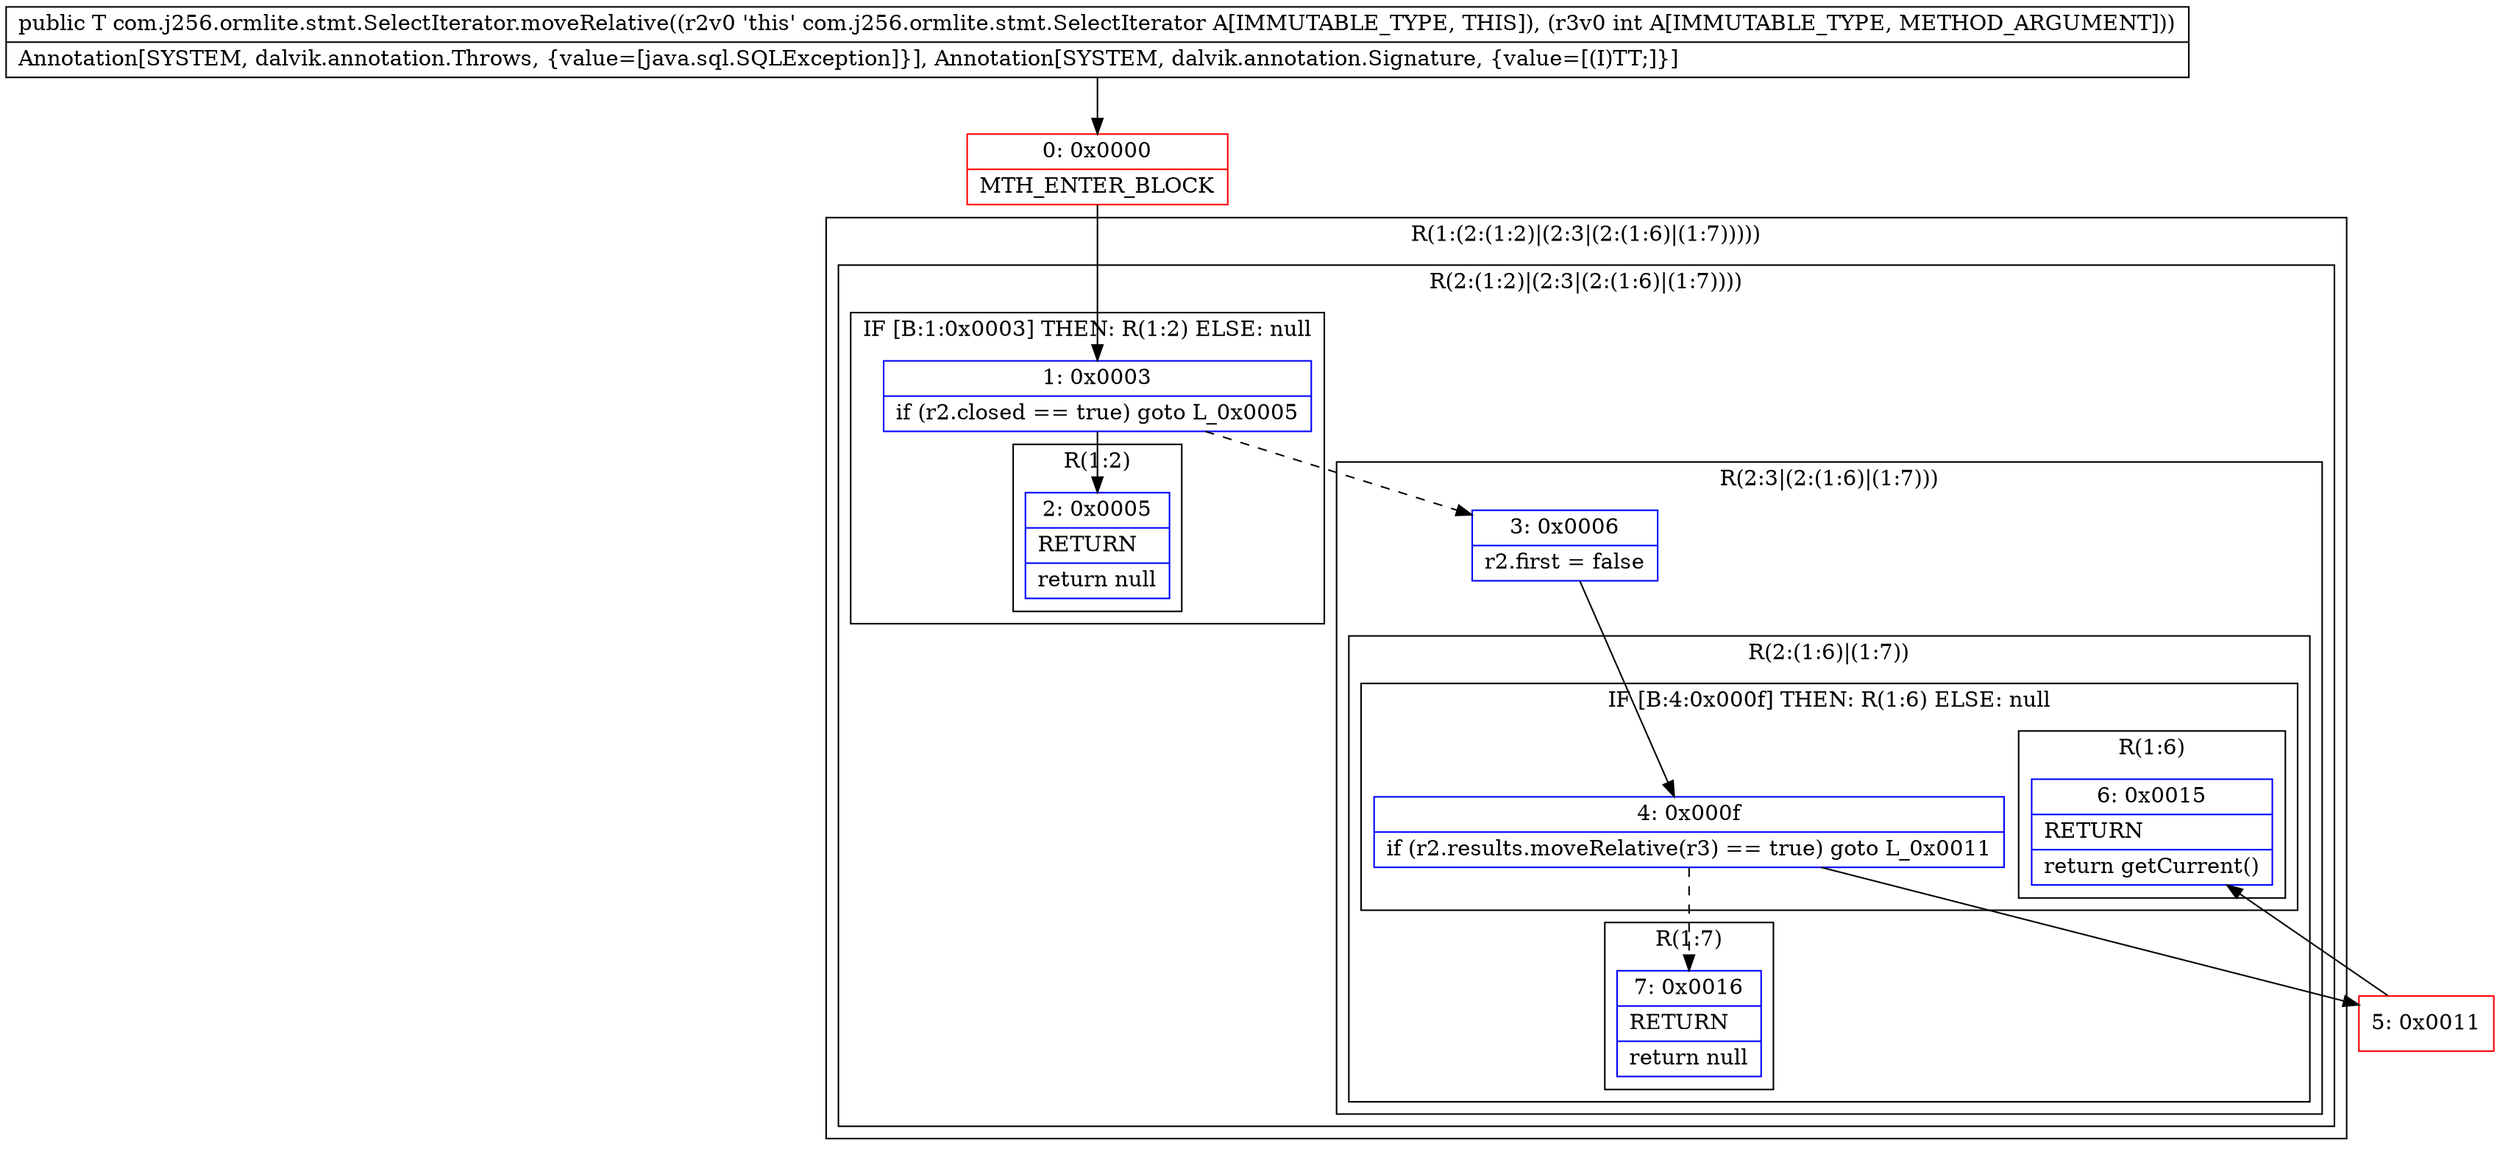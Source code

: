 digraph "CFG forcom.j256.ormlite.stmt.SelectIterator.moveRelative(I)Ljava\/lang\/Object;" {
subgraph cluster_Region_1362650311 {
label = "R(1:(2:(1:2)|(2:3|(2:(1:6)|(1:7)))))";
node [shape=record,color=blue];
subgraph cluster_Region_967640779 {
label = "R(2:(1:2)|(2:3|(2:(1:6)|(1:7))))";
node [shape=record,color=blue];
subgraph cluster_IfRegion_950068682 {
label = "IF [B:1:0x0003] THEN: R(1:2) ELSE: null";
node [shape=record,color=blue];
Node_1 [shape=record,label="{1\:\ 0x0003|if (r2.closed == true) goto L_0x0005\l}"];
subgraph cluster_Region_1266666036 {
label = "R(1:2)";
node [shape=record,color=blue];
Node_2 [shape=record,label="{2\:\ 0x0005|RETURN\l|return null\l}"];
}
}
subgraph cluster_Region_1509134784 {
label = "R(2:3|(2:(1:6)|(1:7)))";
node [shape=record,color=blue];
Node_3 [shape=record,label="{3\:\ 0x0006|r2.first = false\l}"];
subgraph cluster_Region_137977707 {
label = "R(2:(1:6)|(1:7))";
node [shape=record,color=blue];
subgraph cluster_IfRegion_923297043 {
label = "IF [B:4:0x000f] THEN: R(1:6) ELSE: null";
node [shape=record,color=blue];
Node_4 [shape=record,label="{4\:\ 0x000f|if (r2.results.moveRelative(r3) == true) goto L_0x0011\l}"];
subgraph cluster_Region_34813868 {
label = "R(1:6)";
node [shape=record,color=blue];
Node_6 [shape=record,label="{6\:\ 0x0015|RETURN\l|return getCurrent()\l}"];
}
}
subgraph cluster_Region_1202441151 {
label = "R(1:7)";
node [shape=record,color=blue];
Node_7 [shape=record,label="{7\:\ 0x0016|RETURN\l|return null\l}"];
}
}
}
}
}
Node_0 [shape=record,color=red,label="{0\:\ 0x0000|MTH_ENTER_BLOCK\l}"];
Node_5 [shape=record,color=red,label="{5\:\ 0x0011}"];
MethodNode[shape=record,label="{public T com.j256.ormlite.stmt.SelectIterator.moveRelative((r2v0 'this' com.j256.ormlite.stmt.SelectIterator A[IMMUTABLE_TYPE, THIS]), (r3v0 int A[IMMUTABLE_TYPE, METHOD_ARGUMENT]))  | Annotation[SYSTEM, dalvik.annotation.Throws, \{value=[java.sql.SQLException]\}], Annotation[SYSTEM, dalvik.annotation.Signature, \{value=[(I)TT;]\}]\l}"];
MethodNode -> Node_0;
Node_1 -> Node_2;
Node_1 -> Node_3[style=dashed];
Node_3 -> Node_4;
Node_4 -> Node_5;
Node_4 -> Node_7[style=dashed];
Node_0 -> Node_1;
Node_5 -> Node_6;
}

